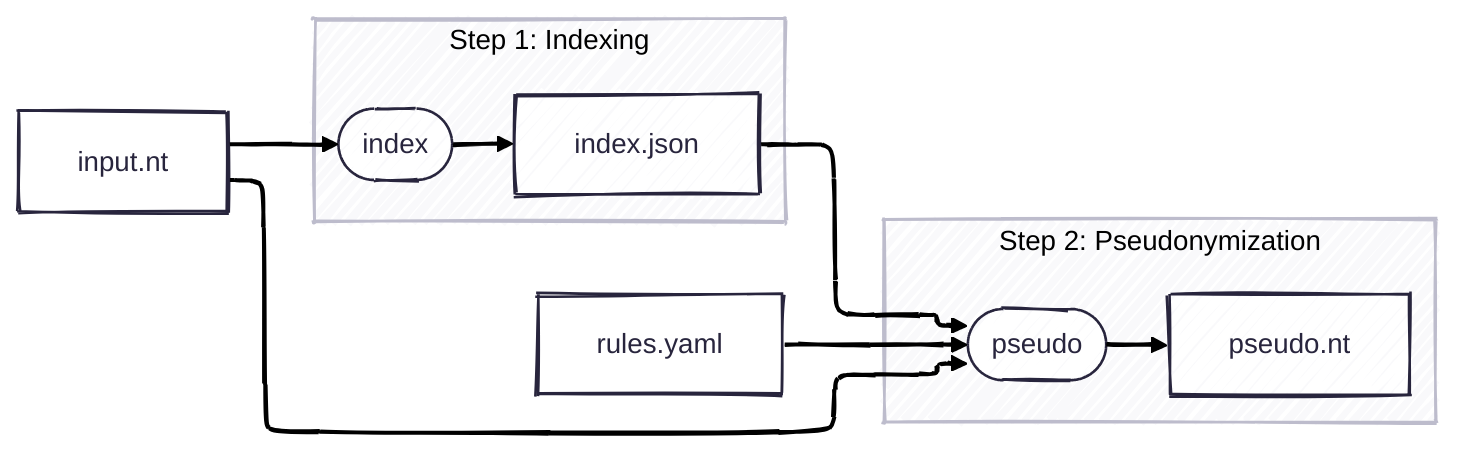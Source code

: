 ---
config:
  theme: redux
  look: handDrawn
  layout: elk
---
flowchart LR
 subgraph subGraph0["Step 1: Indexing"]
        C["index.json"]
        B(["index"])
  end
 subgraph subGraph1["Step 2: Pseudonymization"]
        F["pseudo.nt"]
        D(["pseudo"])
  end
    A["input.nt"] --> B & D
    B --> C
    C --> D
    E["rules.yaml"] --> D
    D --> F